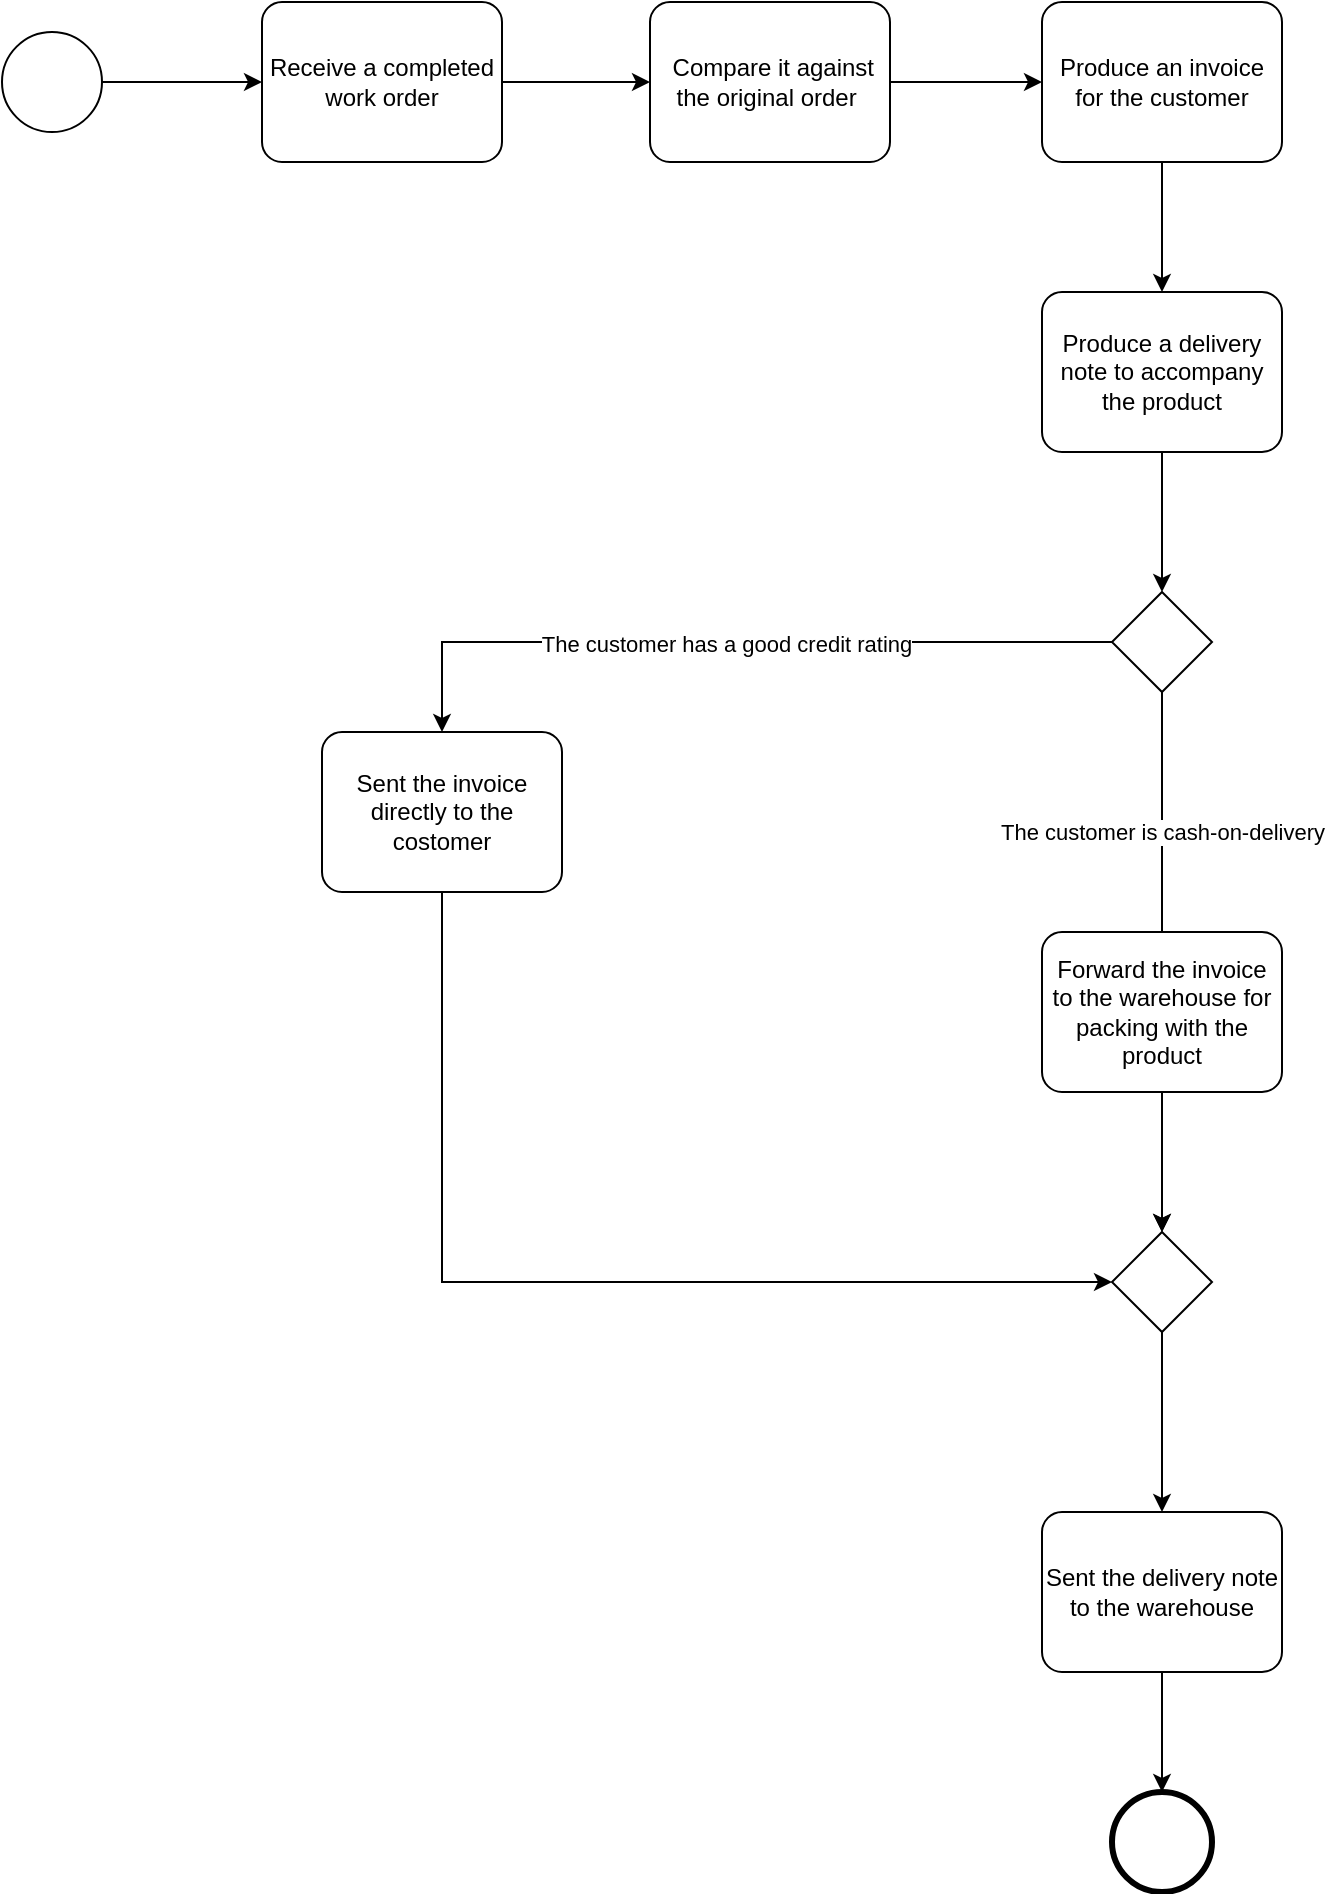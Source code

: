 <mxfile version="24.7.17">
  <diagram name="第 1 页" id="Mr7KiAJ10aWUcCituVRa">
    <mxGraphModel dx="557" dy="760" grid="1" gridSize="10" guides="1" tooltips="1" connect="1" arrows="1" fold="1" page="1" pageScale="1" pageWidth="827" pageHeight="1169" math="0" shadow="0">
      <root>
        <mxCell id="0" />
        <mxCell id="1" parent="0" />
        <mxCell id="UwQH9vy1tKMPyPWjgtnu-4" style="edgeStyle=orthogonalEdgeStyle;rounded=0;orthogonalLoop=1;jettySize=auto;html=1;" edge="1" parent="1" source="UwQH9vy1tKMPyPWjgtnu-1" target="UwQH9vy1tKMPyPWjgtnu-2">
          <mxGeometry relative="1" as="geometry" />
        </mxCell>
        <mxCell id="UwQH9vy1tKMPyPWjgtnu-1" value="" style="points=[[0.145,0.145,0],[0.5,0,0],[0.855,0.145,0],[1,0.5,0],[0.855,0.855,0],[0.5,1,0],[0.145,0.855,0],[0,0.5,0]];shape=mxgraph.bpmn.event;html=1;verticalLabelPosition=bottom;labelBackgroundColor=#ffffff;verticalAlign=top;align=center;perimeter=ellipsePerimeter;outlineConnect=0;aspect=fixed;outline=standard;symbol=general;" vertex="1" parent="1">
          <mxGeometry x="90" y="110" width="50" height="50" as="geometry" />
        </mxCell>
        <mxCell id="UwQH9vy1tKMPyPWjgtnu-5" style="edgeStyle=orthogonalEdgeStyle;rounded=0;orthogonalLoop=1;jettySize=auto;html=1;" edge="1" parent="1" source="UwQH9vy1tKMPyPWjgtnu-2" target="UwQH9vy1tKMPyPWjgtnu-3">
          <mxGeometry relative="1" as="geometry" />
        </mxCell>
        <mxCell id="UwQH9vy1tKMPyPWjgtnu-2" value="Receive a completed work order" style="points=[[0.25,0,0],[0.5,0,0],[0.75,0,0],[1,0.25,0],[1,0.5,0],[1,0.75,0],[0.75,1,0],[0.5,1,0],[0.25,1,0],[0,0.75,0],[0,0.5,0],[0,0.25,0]];shape=mxgraph.bpmn.task;whiteSpace=wrap;rectStyle=rounded;size=10;html=1;container=1;expand=0;collapsible=0;taskMarker=abstract;" vertex="1" parent="1">
          <mxGeometry x="220" y="95" width="120" height="80" as="geometry" />
        </mxCell>
        <mxCell id="UwQH9vy1tKMPyPWjgtnu-7" style="edgeStyle=orthogonalEdgeStyle;rounded=0;orthogonalLoop=1;jettySize=auto;html=1;" edge="1" parent="1" source="UwQH9vy1tKMPyPWjgtnu-3" target="UwQH9vy1tKMPyPWjgtnu-6">
          <mxGeometry relative="1" as="geometry" />
        </mxCell>
        <mxCell id="UwQH9vy1tKMPyPWjgtnu-3" value="&amp;nbsp;Compare it against the original order&amp;nbsp;" style="points=[[0.25,0,0],[0.5,0,0],[0.75,0,0],[1,0.25,0],[1,0.5,0],[1,0.75,0],[0.75,1,0],[0.5,1,0],[0.25,1,0],[0,0.75,0],[0,0.5,0],[0,0.25,0]];shape=mxgraph.bpmn.task;whiteSpace=wrap;rectStyle=rounded;size=10;html=1;container=1;expand=0;collapsible=0;taskMarker=abstract;" vertex="1" parent="1">
          <mxGeometry x="414" y="95" width="120" height="80" as="geometry" />
        </mxCell>
        <mxCell id="UwQH9vy1tKMPyPWjgtnu-9" style="edgeStyle=orthogonalEdgeStyle;rounded=0;orthogonalLoop=1;jettySize=auto;html=1;" edge="1" parent="1" source="UwQH9vy1tKMPyPWjgtnu-6" target="UwQH9vy1tKMPyPWjgtnu-8">
          <mxGeometry relative="1" as="geometry" />
        </mxCell>
        <mxCell id="UwQH9vy1tKMPyPWjgtnu-6" value="Produce an invoice for the customer" style="points=[[0.25,0,0],[0.5,0,0],[0.75,0,0],[1,0.25,0],[1,0.5,0],[1,0.75,0],[0.75,1,0],[0.5,1,0],[0.25,1,0],[0,0.75,0],[0,0.5,0],[0,0.25,0]];shape=mxgraph.bpmn.task;whiteSpace=wrap;rectStyle=rounded;size=10;html=1;container=1;expand=0;collapsible=0;taskMarker=abstract;" vertex="1" parent="1">
          <mxGeometry x="610" y="95" width="120" height="80" as="geometry" />
        </mxCell>
        <mxCell id="UwQH9vy1tKMPyPWjgtnu-11" style="edgeStyle=orthogonalEdgeStyle;rounded=0;orthogonalLoop=1;jettySize=auto;html=1;" edge="1" parent="1" source="UwQH9vy1tKMPyPWjgtnu-8" target="UwQH9vy1tKMPyPWjgtnu-10">
          <mxGeometry relative="1" as="geometry" />
        </mxCell>
        <mxCell id="UwQH9vy1tKMPyPWjgtnu-8" value="Produce a delivery note to accompany the product" style="points=[[0.25,0,0],[0.5,0,0],[0.75,0,0],[1,0.25,0],[1,0.5,0],[1,0.75,0],[0.75,1,0],[0.5,1,0],[0.25,1,0],[0,0.75,0],[0,0.5,0],[0,0.25,0]];shape=mxgraph.bpmn.task;whiteSpace=wrap;rectStyle=rounded;size=10;html=1;container=1;expand=0;collapsible=0;taskMarker=abstract;" vertex="1" parent="1">
          <mxGeometry x="610" y="240" width="120" height="80" as="geometry" />
        </mxCell>
        <mxCell id="UwQH9vy1tKMPyPWjgtnu-13" style="edgeStyle=orthogonalEdgeStyle;rounded=0;orthogonalLoop=1;jettySize=auto;html=1;" edge="1" parent="1" source="UwQH9vy1tKMPyPWjgtnu-10" target="UwQH9vy1tKMPyPWjgtnu-12">
          <mxGeometry relative="1" as="geometry" />
        </mxCell>
        <mxCell id="UwQH9vy1tKMPyPWjgtnu-14" value="The customer has a good credit rating" style="edgeLabel;html=1;align=center;verticalAlign=middle;resizable=0;points=[];" vertex="1" connectable="0" parent="UwQH9vy1tKMPyPWjgtnu-13">
          <mxGeometry x="0.016" y="1" relative="1" as="geometry">
            <mxPoint as="offset" />
          </mxGeometry>
        </mxCell>
        <mxCell id="UwQH9vy1tKMPyPWjgtnu-16" style="edgeStyle=orthogonalEdgeStyle;rounded=0;orthogonalLoop=1;jettySize=auto;html=1;" edge="1" parent="1" source="UwQH9vy1tKMPyPWjgtnu-10" target="UwQH9vy1tKMPyPWjgtnu-15">
          <mxGeometry relative="1" as="geometry" />
        </mxCell>
        <mxCell id="UwQH9vy1tKMPyPWjgtnu-18" value="The customer is cash-on-delivery" style="edgeLabel;html=1;align=center;verticalAlign=middle;resizable=0;points=[];" vertex="1" connectable="0" parent="UwQH9vy1tKMPyPWjgtnu-16">
          <mxGeometry x="-0.267" y="-1" relative="1" as="geometry">
            <mxPoint x="1" y="-29" as="offset" />
          </mxGeometry>
        </mxCell>
        <mxCell id="UwQH9vy1tKMPyPWjgtnu-10" value="" style="points=[[0.25,0.25,0],[0.5,0,0],[0.75,0.25,0],[1,0.5,0],[0.75,0.75,0],[0.5,1,0],[0.25,0.75,0],[0,0.5,0]];shape=mxgraph.bpmn.gateway2;html=1;verticalLabelPosition=bottom;labelBackgroundColor=#ffffff;verticalAlign=top;align=center;perimeter=rhombusPerimeter;outlineConnect=0;outline=none;symbol=none;" vertex="1" parent="1">
          <mxGeometry x="645" y="390" width="50" height="50" as="geometry" />
        </mxCell>
        <mxCell id="UwQH9vy1tKMPyPWjgtnu-12" value="Sent the invoice directly to the costomer" style="points=[[0.25,0,0],[0.5,0,0],[0.75,0,0],[1,0.25,0],[1,0.5,0],[1,0.75,0],[0.75,1,0],[0.5,1,0],[0.25,1,0],[0,0.75,0],[0,0.5,0],[0,0.25,0]];shape=mxgraph.bpmn.task;whiteSpace=wrap;rectStyle=rounded;size=10;html=1;container=1;expand=0;collapsible=0;taskMarker=abstract;" vertex="1" parent="1">
          <mxGeometry x="250" y="460" width="120" height="80" as="geometry" />
        </mxCell>
        <mxCell id="UwQH9vy1tKMPyPWjgtnu-21" style="edgeStyle=orthogonalEdgeStyle;rounded=0;orthogonalLoop=1;jettySize=auto;html=1;" edge="1" parent="1" source="UwQH9vy1tKMPyPWjgtnu-15">
          <mxGeometry relative="1" as="geometry">
            <mxPoint x="670" y="850" as="targetPoint" />
          </mxGeometry>
        </mxCell>
        <mxCell id="UwQH9vy1tKMPyPWjgtnu-19" value="Forward the invoice to the warehouse for packing with the product" style="points=[[0.25,0,0],[0.5,0,0],[0.75,0,0],[1,0.25,0],[1,0.5,0],[1,0.75,0],[0.75,1,0],[0.5,1,0],[0.25,1,0],[0,0.75,0],[0,0.5,0],[0,0.25,0]];shape=mxgraph.bpmn.task;whiteSpace=wrap;rectStyle=rounded;size=10;html=1;container=1;expand=0;collapsible=0;taskMarker=abstract;" vertex="1" parent="1">
          <mxGeometry x="610" y="560" width="120" height="80" as="geometry" />
        </mxCell>
        <mxCell id="UwQH9vy1tKMPyPWjgtnu-23" style="edgeStyle=orthogonalEdgeStyle;rounded=0;orthogonalLoop=1;jettySize=auto;html=1;" edge="1" parent="1" source="UwQH9vy1tKMPyPWjgtnu-22">
          <mxGeometry relative="1" as="geometry">
            <mxPoint x="670" y="990" as="targetPoint" />
          </mxGeometry>
        </mxCell>
        <mxCell id="UwQH9vy1tKMPyPWjgtnu-22" value="Sent the delivery note to the warehouse" style="points=[[0.25,0,0],[0.5,0,0],[0.75,0,0],[1,0.25,0],[1,0.5,0],[1,0.75,0],[0.75,1,0],[0.5,1,0],[0.25,1,0],[0,0.75,0],[0,0.5,0],[0,0.25,0]];shape=mxgraph.bpmn.task;whiteSpace=wrap;rectStyle=rounded;size=10;html=1;container=1;expand=0;collapsible=0;taskMarker=abstract;" vertex="1" parent="1">
          <mxGeometry x="610" y="850" width="120" height="80" as="geometry" />
        </mxCell>
        <mxCell id="UwQH9vy1tKMPyPWjgtnu-24" value="" style="points=[[0.145,0.145,0],[0.5,0,0],[0.855,0.145,0],[1,0.5,0],[0.855,0.855,0],[0.5,1,0],[0.145,0.855,0],[0,0.5,0]];shape=mxgraph.bpmn.event;html=1;verticalLabelPosition=bottom;labelBackgroundColor=#ffffff;verticalAlign=top;align=center;perimeter=ellipsePerimeter;outlineConnect=0;aspect=fixed;outline=end;symbol=terminate2;" vertex="1" parent="1">
          <mxGeometry x="645" y="990" width="50" height="50" as="geometry" />
        </mxCell>
        <mxCell id="UwQH9vy1tKMPyPWjgtnu-26" value="" style="edgeStyle=orthogonalEdgeStyle;rounded=0;orthogonalLoop=1;jettySize=auto;html=1;" edge="1" parent="1" source="UwQH9vy1tKMPyPWjgtnu-19" target="UwQH9vy1tKMPyPWjgtnu-15">
          <mxGeometry relative="1" as="geometry">
            <mxPoint x="670" y="850" as="targetPoint" />
            <mxPoint x="540" y="650" as="sourcePoint" />
          </mxGeometry>
        </mxCell>
        <mxCell id="UwQH9vy1tKMPyPWjgtnu-15" value="" style="points=[[0.25,0.25,0],[0.5,0,0],[0.75,0.25,0],[1,0.5,0],[0.75,0.75,0],[0.5,1,0],[0.25,0.75,0],[0,0.5,0]];shape=mxgraph.bpmn.gateway2;html=1;verticalLabelPosition=bottom;labelBackgroundColor=#ffffff;verticalAlign=top;align=center;perimeter=rhombusPerimeter;outlineConnect=0;outline=none;symbol=none;" vertex="1" parent="1">
          <mxGeometry x="645" y="710" width="50" height="50" as="geometry" />
        </mxCell>
        <mxCell id="UwQH9vy1tKMPyPWjgtnu-28" style="edgeStyle=orthogonalEdgeStyle;rounded=0;orthogonalLoop=1;jettySize=auto;html=1;entryX=0;entryY=0.5;entryDx=0;entryDy=0;entryPerimeter=0;" edge="1" parent="1" source="UwQH9vy1tKMPyPWjgtnu-12" target="UwQH9vy1tKMPyPWjgtnu-15">
          <mxGeometry relative="1" as="geometry">
            <Array as="points">
              <mxPoint x="310" y="735" />
            </Array>
          </mxGeometry>
        </mxCell>
      </root>
    </mxGraphModel>
  </diagram>
</mxfile>
